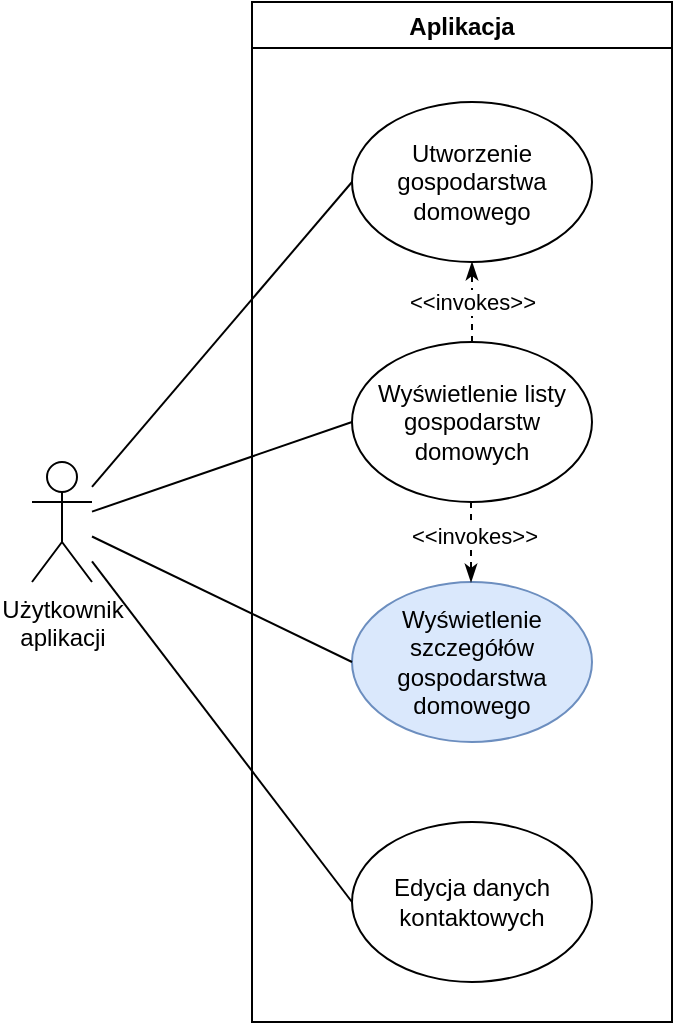 <mxfile version="15.7.3" type="device" pages="6"><diagram id="LPdjw-1fT_X2FassHL4U" name="Page-1"><mxGraphModel dx="2066" dy="1155" grid="1" gridSize="10" guides="1" tooltips="1" connect="1" arrows="1" fold="1" page="1" pageScale="1" pageWidth="1169" pageHeight="827" math="0" shadow="0"><root><mxCell id="0"/><mxCell id="1" parent="0"/><mxCell id="comj4sHV_giBbB6UM4I_-2" value="Utworzenie gospodarstwa domowego" style="ellipse;whiteSpace=wrap;html=1;" vertex="1" parent="1"><mxGeometry x="520" y="200" width="120" height="80" as="geometry"/></mxCell><mxCell id="comj4sHV_giBbB6UM4I_-21" style="rounded=0;orthogonalLoop=1;jettySize=auto;html=1;entryX=0.5;entryY=1;entryDx=0;entryDy=0;dashed=1;endArrow=classicThin;endFill=1;exitX=0.5;exitY=0;exitDx=0;exitDy=0;" edge="1" parent="1" source="comj4sHV_giBbB6UM4I_-9" target="comj4sHV_giBbB6UM4I_-2"><mxGeometry relative="1" as="geometry"/></mxCell><mxCell id="comj4sHV_giBbB6UM4I_-22" value="&amp;lt;&amp;lt;invokes&amp;gt;&amp;gt;" style="edgeLabel;html=1;align=center;verticalAlign=middle;resizable=0;points=[];" vertex="1" connectable="0" parent="comj4sHV_giBbB6UM4I_-21"><mxGeometry x="0.22" y="2" relative="1" as="geometry"><mxPoint x="2" y="4" as="offset"/></mxGeometry></mxCell><mxCell id="comj4sHV_giBbB6UM4I_-9" value="Wyświetlenie listy gospodarstw domowych" style="ellipse;whiteSpace=wrap;html=1;" vertex="1" parent="1"><mxGeometry x="520" y="320" width="120" height="80" as="geometry"/></mxCell><mxCell id="comj4sHV_giBbB6UM4I_-10" value="Wyświetlenie szczegółów gospodarstwa domowego" style="ellipse;whiteSpace=wrap;html=1;fillColor=#dae8fc;strokeColor=#6c8ebf;" vertex="1" parent="1"><mxGeometry x="520" y="440" width="120" height="80" as="geometry"/></mxCell><mxCell id="comj4sHV_giBbB6UM4I_-12" value="Edycja danych kontaktowych" style="ellipse;whiteSpace=wrap;html=1;" vertex="1" parent="1"><mxGeometry x="520" y="560" width="120" height="80" as="geometry"/></mxCell><mxCell id="Bn-eqWsagvoCTE3pkVQe-3" style="edgeStyle=none;rounded=0;orthogonalLoop=1;jettySize=auto;html=1;entryX=0;entryY=0.5;entryDx=0;entryDy=0;endArrow=none;endFill=0;" edge="1" parent="1" source="comj4sHV_giBbB6UM4I_-16" target="comj4sHV_giBbB6UM4I_-9"><mxGeometry relative="1" as="geometry"/></mxCell><mxCell id="Bn-eqWsagvoCTE3pkVQe-5" style="edgeStyle=none;rounded=0;orthogonalLoop=1;jettySize=auto;html=1;entryX=0;entryY=0.5;entryDx=0;entryDy=0;endArrow=none;endFill=0;" edge="1" parent="1" source="comj4sHV_giBbB6UM4I_-16" target="comj4sHV_giBbB6UM4I_-10"><mxGeometry relative="1" as="geometry"/></mxCell><mxCell id="Bn-eqWsagvoCTE3pkVQe-7" style="edgeStyle=none;rounded=0;orthogonalLoop=1;jettySize=auto;html=1;entryX=0;entryY=0.5;entryDx=0;entryDy=0;endArrow=none;endFill=0;" edge="1" parent="1" source="comj4sHV_giBbB6UM4I_-16" target="comj4sHV_giBbB6UM4I_-12"><mxGeometry relative="1" as="geometry"/></mxCell><mxCell id="comj4sHV_giBbB6UM4I_-16" value="&lt;div&gt;Użytkownik &lt;br&gt;&lt;/div&gt;&lt;div&gt;aplikacji&lt;/div&gt;" style="shape=umlActor;verticalLabelPosition=bottom;verticalAlign=top;html=1;outlineConnect=0;" vertex="1" parent="1"><mxGeometry x="360" y="380" width="30" height="60" as="geometry"/></mxCell><mxCell id="comj4sHV_giBbB6UM4I_-20" value="Aplikacja" style="swimlane;" vertex="1" parent="1"><mxGeometry x="470" y="150" width="210" height="510" as="geometry"/></mxCell><mxCell id="comj4sHV_giBbB6UM4I_-23" style="rounded=0;orthogonalLoop=1;jettySize=auto;html=1;entryX=0.5;entryY=0;entryDx=0;entryDy=0;dashed=1;endArrow=classicThin;endFill=1;exitX=0.5;exitY=1;exitDx=0;exitDy=0;" edge="1" parent="1"><mxGeometry relative="1" as="geometry"><mxPoint x="579.5" y="400" as="sourcePoint"/><mxPoint x="579.5" y="440" as="targetPoint"/></mxGeometry></mxCell><mxCell id="comj4sHV_giBbB6UM4I_-24" value="&amp;lt;&amp;lt;invokes&amp;gt;&amp;gt;" style="edgeLabel;html=1;align=center;verticalAlign=middle;resizable=0;points=[];" vertex="1" connectable="0" parent="comj4sHV_giBbB6UM4I_-23"><mxGeometry x="0.22" y="2" relative="1" as="geometry"><mxPoint x="-1" y="-8" as="offset"/></mxGeometry></mxCell><mxCell id="Bn-eqWsagvoCTE3pkVQe-1" style="rounded=0;orthogonalLoop=1;jettySize=auto;html=1;endArrow=none;endFill=0;entryX=0;entryY=0.5;entryDx=0;entryDy=0;" edge="1" parent="1" source="comj4sHV_giBbB6UM4I_-16" target="comj4sHV_giBbB6UM4I_-2"><mxGeometry relative="1" as="geometry"/></mxCell></root></mxGraphModel></diagram><diagram id="JQ2xgYGTnP_HYqPFpwSq" name="Page-2"><mxGraphModel dx="2066" dy="1155" grid="1" gridSize="10" guides="1" tooltips="1" connect="1" arrows="1" fold="1" page="1" pageScale="1" pageWidth="1169" pageHeight="827" math="0" shadow="0"><root><mxCell id="BYIEQwA2wGyenluXKzcO-0"/><mxCell id="BYIEQwA2wGyenluXKzcO-1" parent="BYIEQwA2wGyenluXKzcO-0"/><mxCell id="stMSvNiLmmqPs4dEc50k-0" value="Aplikacja" style="swimlane;" vertex="1" parent="BYIEQwA2wGyenluXKzcO-1"><mxGeometry x="450" y="120" width="310" height="565" as="geometry"/></mxCell><mxCell id="wMdKMNA7DzxdS2RXXAXi-0" value="Edycja szczegółów gospodarstwa domowego" style="ellipse;whiteSpace=wrap;html=1;" vertex="1" parent="stMSvNiLmmqPs4dEc50k-0"><mxGeometry x="30" y="315" width="120" height="80" as="geometry"/></mxCell><mxCell id="pR3cEng6AIySq9FOfqwk-5" value="Wyświetlenie harmonogramu obowiązków domowych" style="ellipse;whiteSpace=wrap;html=1;fillColor=#d5e8d4;strokeColor=#82b366;" vertex="1" parent="stMSvNiLmmqPs4dEc50k-0"><mxGeometry x="30" y="455" width="120" height="80" as="geometry"/></mxCell><mxCell id="2nBC-PO889luVstOI-zl-0" value="Wyświetlenie listy członków gospodarstwa domowego" style="ellipse;whiteSpace=wrap;html=1;fillColor=#ffe6cc;strokeColor=#d79b00;" vertex="1" parent="stMSvNiLmmqPs4dEc50k-0"><mxGeometry x="30" y="75" width="120" height="80" as="geometry"/></mxCell><mxCell id="e2-uI7d2pXxAaasdeDQe-0" value="Wyświetlenie szczegółów gospodarstwa domowego" style="ellipse;whiteSpace=wrap;html=1;fillColor=#dae8fc;strokeColor=#6c8ebf;" vertex="1" parent="stMSvNiLmmqPs4dEc50k-0"><mxGeometry x="150" y="195" width="120" height="80" as="geometry"/></mxCell><mxCell id="gvzjKinusFDBJOsBXtAc-2" style="edgeStyle=none;rounded=0;orthogonalLoop=1;jettySize=auto;html=1;entryX=1;entryY=0.5;entryDx=0;entryDy=0;dashed=1;endArrow=classicThin;endFill=1;" edge="1" parent="stMSvNiLmmqPs4dEc50k-0" source="e2-uI7d2pXxAaasdeDQe-0" target="2nBC-PO889luVstOI-zl-0"><mxGeometry relative="1" as="geometry"/></mxCell><mxCell id="gvzjKinusFDBJOsBXtAc-3" value="&amp;lt;&amp;lt;invokes&amp;gt;&amp;gt;" style="edgeLabel;html=1;align=center;verticalAlign=middle;resizable=0;points=[];" vertex="1" connectable="0" parent="gvzjKinusFDBJOsBXtAc-2"><mxGeometry x="0.425" y="2" relative="1" as="geometry"><mxPoint x="24" y="6" as="offset"/></mxGeometry></mxCell><mxCell id="gvzjKinusFDBJOsBXtAc-4" style="edgeStyle=none;rounded=0;orthogonalLoop=1;jettySize=auto;html=1;entryX=1;entryY=0.5;entryDx=0;entryDy=0;dashed=1;endArrow=classicThin;endFill=1;" edge="1" parent="stMSvNiLmmqPs4dEc50k-0" source="e2-uI7d2pXxAaasdeDQe-0" target="wMdKMNA7DzxdS2RXXAXi-0"><mxGeometry relative="1" as="geometry"/></mxCell><mxCell id="gvzjKinusFDBJOsBXtAc-6" value="&amp;lt;&amp;lt;invokes&amp;gt;&amp;gt;" style="edgeLabel;html=1;align=center;verticalAlign=middle;resizable=0;points=[];" vertex="1" connectable="0" parent="gvzjKinusFDBJOsBXtAc-4"><mxGeometry x="0.063" y="2" relative="1" as="geometry"><mxPoint as="offset"/></mxGeometry></mxCell><mxCell id="gvzjKinusFDBJOsBXtAc-5" style="edgeStyle=none;rounded=0;orthogonalLoop=1;jettySize=auto;html=1;entryX=1;entryY=0.5;entryDx=0;entryDy=0;dashed=1;endArrow=classicThin;endFill=1;" edge="1" parent="stMSvNiLmmqPs4dEc50k-0" source="e2-uI7d2pXxAaasdeDQe-0" target="pR3cEng6AIySq9FOfqwk-5"><mxGeometry relative="1" as="geometry"/></mxCell><mxCell id="gvzjKinusFDBJOsBXtAc-7" value="&amp;lt;&amp;lt;invokes&amp;gt;&amp;gt;" style="edgeLabel;html=1;align=center;verticalAlign=middle;resizable=0;points=[];" vertex="1" connectable="0" parent="gvzjKinusFDBJOsBXtAc-5"><mxGeometry x="-0.025" y="4" relative="1" as="geometry"><mxPoint as="offset"/></mxGeometry></mxCell><mxCell id="5qg6KA_WVOg69MCTIZN_-1" style="edgeStyle=none;rounded=0;orthogonalLoop=1;jettySize=auto;html=1;entryX=0;entryY=0.5;entryDx=0;entryDy=0;endArrow=none;endFill=0;" edge="1" parent="BYIEQwA2wGyenluXKzcO-1" source="5qg6KA_WVOg69MCTIZN_-0" target="e2-uI7d2pXxAaasdeDQe-0"><mxGeometry relative="1" as="geometry"/></mxCell><mxCell id="5qg6KA_WVOg69MCTIZN_-2" style="edgeStyle=none;rounded=0;orthogonalLoop=1;jettySize=auto;html=1;entryX=0;entryY=0.5;entryDx=0;entryDy=0;endArrow=none;endFill=0;" edge="1" parent="BYIEQwA2wGyenluXKzcO-1" source="5qg6KA_WVOg69MCTIZN_-0" target="2nBC-PO889luVstOI-zl-0"><mxGeometry relative="1" as="geometry"/></mxCell><mxCell id="5qg6KA_WVOg69MCTIZN_-4" style="edgeStyle=none;rounded=0;orthogonalLoop=1;jettySize=auto;html=1;entryX=0;entryY=0.5;entryDx=0;entryDy=0;endArrow=none;endFill=0;" edge="1" parent="BYIEQwA2wGyenluXKzcO-1" source="5qg6KA_WVOg69MCTIZN_-0" target="wMdKMNA7DzxdS2RXXAXi-0"><mxGeometry relative="1" as="geometry"/></mxCell><mxCell id="5qg6KA_WVOg69MCTIZN_-5" style="edgeStyle=none;rounded=0;orthogonalLoop=1;jettySize=auto;html=1;entryX=0;entryY=0.5;entryDx=0;entryDy=0;endArrow=none;endFill=0;" edge="1" parent="BYIEQwA2wGyenluXKzcO-1" source="5qg6KA_WVOg69MCTIZN_-0" target="pR3cEng6AIySq9FOfqwk-5"><mxGeometry relative="1" as="geometry"/></mxCell><mxCell id="5qg6KA_WVOg69MCTIZN_-0" value="&lt;div&gt;Użytkownik &lt;br&gt;&lt;/div&gt;&lt;div&gt;aplikacji&lt;/div&gt;" style="shape=umlActor;verticalLabelPosition=bottom;verticalAlign=top;html=1;outlineConnect=0;" vertex="1" parent="BYIEQwA2wGyenluXKzcO-1"><mxGeometry x="310" y="325" width="30" height="60" as="geometry"/></mxCell></root></mxGraphModel></diagram><diagram id="fftSJeDQic2-348bbIjT" name="Page-3"><mxGraphModel dx="2066" dy="1155" grid="1" gridSize="10" guides="1" tooltips="1" connect="1" arrows="1" fold="1" page="1" pageScale="1" pageWidth="1169" pageHeight="827" math="0" shadow="0"><root><mxCell id="twoTxF6BXr3bjBQFYLj4-0"/><mxCell id="twoTxF6BXr3bjBQFYLj4-1" parent="twoTxF6BXr3bjBQFYLj4-0"/><mxCell id="gFsLTJFPj5nMVDm2PdSx-0" value="&lt;div&gt;Dodanie obowiązku domowego &lt;br&gt;&lt;/div&gt;" style="ellipse;whiteSpace=wrap;html=1;" vertex="1" parent="twoTxF6BXr3bjBQFYLj4-1"><mxGeometry x="500" y="548" width="120" height="80" as="geometry"/></mxCell><mxCell id="gFsLTJFPj5nMVDm2PdSx-4" value="Wyświetlenie szczegółów obowiązku domowego" style="ellipse;whiteSpace=wrap;html=1;fillColor=#fff2cc;strokeColor=#d6b656;" vertex="1" parent="twoTxF6BXr3bjBQFYLj4-1"><mxGeometry x="500" y="188" width="120" height="80" as="geometry"/></mxCell><mxCell id="gFsLTJFPj5nMVDm2PdSx-6" value="Filtrowanie obowiązków domowych" style="ellipse;whiteSpace=wrap;html=1;" vertex="1" parent="twoTxF6BXr3bjBQFYLj4-1"><mxGeometry x="500" y="428" width="120" height="80" as="geometry"/></mxCell><mxCell id="w2-axgRUUyzj59u9QwI_-1" style="edgeStyle=none;rounded=0;orthogonalLoop=1;jettySize=auto;html=1;entryX=1;entryY=1;entryDx=0;entryDy=0;endArrow=classicThin;endFill=1;dashed=1;" edge="1" parent="twoTxF6BXr3bjBQFYLj4-1" source="w2-axgRUUyzj59u9QwI_-0" target="gFsLTJFPj5nMVDm2PdSx-4"><mxGeometry relative="1" as="geometry"/></mxCell><mxCell id="w2-axgRUUyzj59u9QwI_-2" value="&amp;lt;&amp;lt;invokes&amp;gt;&amp;gt;" style="edgeLabel;html=1;align=center;verticalAlign=middle;resizable=0;points=[];" vertex="1" connectable="0" parent="w2-axgRUUyzj59u9QwI_-1"><mxGeometry x="-0.228" y="1" relative="1" as="geometry"><mxPoint as="offset"/></mxGeometry></mxCell><mxCell id="z5Q7zaIXbfvbHqyhmaZh-0" style="edgeStyle=none;rounded=0;orthogonalLoop=1;jettySize=auto;html=1;entryX=1;entryY=0.5;entryDx=0;entryDy=0;dashed=1;endArrow=classicThin;endFill=1;" edge="1" parent="twoTxF6BXr3bjBQFYLj4-1" source="w2-axgRUUyzj59u9QwI_-0" target="gFsLTJFPj5nMVDm2PdSx-6"><mxGeometry relative="1" as="geometry"/></mxCell><mxCell id="z5Q7zaIXbfvbHqyhmaZh-1" value="&amp;lt;&amp;lt;invokes&amp;gt;&amp;gt;" style="edgeLabel;html=1;align=center;verticalAlign=middle;resizable=0;points=[];" vertex="1" connectable="0" parent="z5Q7zaIXbfvbHqyhmaZh-0"><mxGeometry x="0.288" relative="1" as="geometry"><mxPoint x="5" y="-21" as="offset"/></mxGeometry></mxCell><mxCell id="z5Q7zaIXbfvbHqyhmaZh-2" value="&amp;lt;&amp;lt;invokes&amp;gt;&amp;gt;" style="edgeStyle=none;rounded=0;orthogonalLoop=1;jettySize=auto;html=1;entryX=1;entryY=0.5;entryDx=0;entryDy=0;dashed=1;endArrow=classicThin;endFill=1;" edge="1" parent="twoTxF6BXr3bjBQFYLj4-1" source="w2-axgRUUyzj59u9QwI_-0" target="gFsLTJFPj5nMVDm2PdSx-0"><mxGeometry x="0.296" y="2" relative="1" as="geometry"><mxPoint as="offset"/></mxGeometry></mxCell><mxCell id="w2-axgRUUyzj59u9QwI_-0" value="Wyświetlenie harmonogramu obowiązków domowych" style="ellipse;whiteSpace=wrap;html=1;fillColor=#d5e8d4;strokeColor=#82b366;" vertex="1" parent="twoTxF6BXr3bjBQFYLj4-1"><mxGeometry x="620" y="308" width="120" height="80" as="geometry"/></mxCell><mxCell id="-dxdzma5b_9nQXVD1fpO-0" value="Aplikacja" style="swimlane;" vertex="1" parent="twoTxF6BXr3bjBQFYLj4-1"><mxGeometry x="460" y="120" width="310" height="565" as="geometry"/></mxCell><mxCell id="46gv4M3Ci3_HQygXwWt1-0" style="edgeStyle=none;rounded=0;orthogonalLoop=1;jettySize=auto;html=1;entryX=0;entryY=0.5;entryDx=0;entryDy=0;endArrow=none;endFill=0;" edge="1" parent="twoTxF6BXr3bjBQFYLj4-1" source="6tT7uNtD6t-dRw50H7Lj-0" target="gFsLTJFPj5nMVDm2PdSx-4"><mxGeometry relative="1" as="geometry"/></mxCell><mxCell id="46gv4M3Ci3_HQygXwWt1-1" style="edgeStyle=none;rounded=0;orthogonalLoop=1;jettySize=auto;html=1;entryX=0;entryY=0.5;entryDx=0;entryDy=0;endArrow=none;endFill=0;" edge="1" parent="twoTxF6BXr3bjBQFYLj4-1" source="6tT7uNtD6t-dRw50H7Lj-0" target="w2-axgRUUyzj59u9QwI_-0"><mxGeometry relative="1" as="geometry"/></mxCell><mxCell id="46gv4M3Ci3_HQygXwWt1-2" style="edgeStyle=none;rounded=0;orthogonalLoop=1;jettySize=auto;html=1;entryX=0;entryY=0.5;entryDx=0;entryDy=0;endArrow=none;endFill=0;" edge="1" parent="twoTxF6BXr3bjBQFYLj4-1" source="6tT7uNtD6t-dRw50H7Lj-0" target="gFsLTJFPj5nMVDm2PdSx-6"><mxGeometry relative="1" as="geometry"/></mxCell><mxCell id="46gv4M3Ci3_HQygXwWt1-3" style="edgeStyle=none;rounded=0;orthogonalLoop=1;jettySize=auto;html=1;entryX=0;entryY=0.5;entryDx=0;entryDy=0;endArrow=none;endFill=0;" edge="1" parent="twoTxF6BXr3bjBQFYLj4-1" source="6tT7uNtD6t-dRw50H7Lj-0" target="gFsLTJFPj5nMVDm2PdSx-0"><mxGeometry relative="1" as="geometry"/></mxCell><mxCell id="6tT7uNtD6t-dRw50H7Lj-0" value="&lt;div&gt;Użytkownik &lt;br&gt;&lt;/div&gt;&lt;div&gt;aplikacji&lt;/div&gt;" style="shape=umlActor;verticalLabelPosition=bottom;verticalAlign=top;html=1;outlineConnect=0;" vertex="1" parent="twoTxF6BXr3bjBQFYLj4-1"><mxGeometry x="340" y="318" width="30" height="60" as="geometry"/></mxCell></root></mxGraphModel></diagram><diagram id="HaOta98OaGypQd8k-tp8" name="Page-4"><mxGraphModel dx="2066" dy="1155" grid="1" gridSize="10" guides="1" tooltips="1" connect="1" arrows="1" fold="1" page="1" pageScale="1" pageWidth="1169" pageHeight="827" math="0" shadow="0"><root><mxCell id="UgwjyGK3aTvqaIJQngu2-0"/><mxCell id="UgwjyGK3aTvqaIJQngu2-1" parent="UgwjyGK3aTvqaIJQngu2-0"/><mxCell id="MLq5s5MPjuihXUhw-f6V-3" style="edgeStyle=none;rounded=0;orthogonalLoop=1;jettySize=auto;html=1;entryX=0;entryY=1;entryDx=0;entryDy=0;dashed=1;endArrow=classicThin;endFill=1;" edge="1" parent="UgwjyGK3aTvqaIJQngu2-1" source="MLq5s5MPjuihXUhw-f6V-0" target="MLq5s5MPjuihXUhw-f6V-1"><mxGeometry relative="1" as="geometry"/></mxCell><mxCell id="MLq5s5MPjuihXUhw-f6V-5" value="&lt;div&gt;&amp;lt;&amp;lt;invokes&amp;gt;&amp;gt;&lt;/div&gt;" style="edgeLabel;html=1;align=center;verticalAlign=middle;resizable=0;points=[];" vertex="1" connectable="0" parent="MLq5s5MPjuihXUhw-f6V-3"><mxGeometry x="-0.196" y="-4" relative="1" as="geometry"><mxPoint as="offset"/></mxGeometry></mxCell><mxCell id="MLq5s5MPjuihXUhw-f6V-4" style="edgeStyle=none;rounded=0;orthogonalLoop=1;jettySize=auto;html=1;entryX=0;entryY=0;entryDx=0;entryDy=0;dashed=1;endArrow=classicThin;endFill=1;" edge="1" parent="UgwjyGK3aTvqaIJQngu2-1" source="MLq5s5MPjuihXUhw-f6V-0" target="MLq5s5MPjuihXUhw-f6V-2"><mxGeometry relative="1" as="geometry"/></mxCell><mxCell id="MLq5s5MPjuihXUhw-f6V-6" value="&lt;div&gt;&amp;lt;&amp;lt;invokes&amp;gt;&amp;gt;&lt;/div&gt;" style="edgeLabel;html=1;align=center;verticalAlign=middle;resizable=0;points=[];" vertex="1" connectable="0" parent="MLq5s5MPjuihXUhw-f6V-4"><mxGeometry x="-0.152" y="1" relative="1" as="geometry"><mxPoint y="-1" as="offset"/></mxGeometry></mxCell><mxCell id="MLq5s5MPjuihXUhw-f6V-0" value="Wyświetlenie listy członków gospodarstwa domowego" style="ellipse;whiteSpace=wrap;html=1;fillColor=#ffe6cc;strokeColor=#d79b00;" vertex="1" parent="UgwjyGK3aTvqaIJQngu2-1"><mxGeometry x="490" y="350" width="120" height="80" as="geometry"/></mxCell><mxCell id="MLq5s5MPjuihXUhw-f6V-1" value="Dodanie członka gospodarstwa domowego" style="ellipse;whiteSpace=wrap;html=1;" vertex="1" parent="UgwjyGK3aTvqaIJQngu2-1"><mxGeometry x="610" y="230" width="120" height="80" as="geometry"/></mxCell><mxCell id="MLq5s5MPjuihXUhw-f6V-2" value="Usunięcie członka gospodarstwa domowego" style="ellipse;whiteSpace=wrap;html=1;" vertex="1" parent="UgwjyGK3aTvqaIJQngu2-1"><mxGeometry x="610" y="470" width="120" height="80" as="geometry"/></mxCell><mxCell id="jFsXUs1Oy0zl7oRogG9n-0" value="Aplikacja" style="swimlane;" vertex="1" parent="UgwjyGK3aTvqaIJQngu2-1"><mxGeometry x="460" y="170" width="310" height="410" as="geometry"/></mxCell><mxCell id="jFsXUs1Oy0zl7oRogG9n-5" style="edgeStyle=none;rounded=0;orthogonalLoop=1;jettySize=auto;html=1;entryX=1;entryY=0.5;entryDx=0;entryDy=0;dashed=1;endArrow=classicThin;endFill=1;" edge="1" parent="jFsXUs1Oy0zl7oRogG9n-0" source="jFsXUs1Oy0zl7oRogG9n-4"><mxGeometry relative="1" as="geometry"><mxPoint x="150" y="115" as="targetPoint"/></mxGeometry></mxCell><mxCell id="jFsXUs1Oy0zl7oRogG9n-6" value="&amp;lt;&amp;lt;invokes&amp;gt;&amp;gt;" style="edgeLabel;html=1;align=center;verticalAlign=middle;resizable=0;points=[];" vertex="1" connectable="0" parent="jFsXUs1Oy0zl7oRogG9n-5"><mxGeometry x="0.425" y="2" relative="1" as="geometry"><mxPoint x="24" y="6" as="offset"/></mxGeometry></mxCell><mxCell id="jFsXUs1Oy0zl7oRogG9n-7" style="edgeStyle=none;rounded=0;orthogonalLoop=1;jettySize=auto;html=1;entryX=1;entryY=0.5;entryDx=0;entryDy=0;dashed=1;endArrow=classicThin;endFill=1;" edge="1" parent="jFsXUs1Oy0zl7oRogG9n-0" target="jFsXUs1Oy0zl7oRogG9n-1"><mxGeometry relative="1" as="geometry"><mxPoint x="191.026" y="272.947" as="sourcePoint"/></mxGeometry></mxCell><mxCell id="jFsXUs1Oy0zl7oRogG9n-8" value="&amp;lt;&amp;lt;invokes&amp;gt;&amp;gt;" style="edgeLabel;html=1;align=center;verticalAlign=middle;resizable=0;points=[];" vertex="1" connectable="0" parent="jFsXUs1Oy0zl7oRogG9n-7"><mxGeometry x="0.063" y="2" relative="1" as="geometry"><mxPoint as="offset"/></mxGeometry></mxCell><mxCell id="jFsXUs1Oy0zl7oRogG9n-9" style="edgeStyle=none;rounded=0;orthogonalLoop=1;jettySize=auto;html=1;entryX=1;entryY=0.5;entryDx=0;entryDy=0;dashed=1;endArrow=classicThin;endFill=1;" edge="1" parent="jFsXUs1Oy0zl7oRogG9n-0" target="jFsXUs1Oy0zl7oRogG9n-2"><mxGeometry relative="1" as="geometry"><mxPoint x="200.877" y="274.535" as="sourcePoint"/></mxGeometry></mxCell><mxCell id="jFsXUs1Oy0zl7oRogG9n-10" value="&amp;lt;&amp;lt;invokes&amp;gt;&amp;gt;" style="edgeLabel;html=1;align=center;verticalAlign=middle;resizable=0;points=[];" vertex="1" connectable="0" parent="jFsXUs1Oy0zl7oRogG9n-9"><mxGeometry x="-0.025" y="4" relative="1" as="geometry"><mxPoint as="offset"/></mxGeometry></mxCell><mxCell id="8hFkkWkhw0Z8g8XaZfHC-0" style="edgeStyle=none;rounded=0;orthogonalLoop=1;jettySize=auto;html=1;entryX=0;entryY=0.5;entryDx=0;entryDy=0;endArrow=none;endFill=0;" edge="1" parent="UgwjyGK3aTvqaIJQngu2-1" source="UfMZmvD81O6d7Wb2Awwp-0" target="MLq5s5MPjuihXUhw-f6V-0"><mxGeometry relative="1" as="geometry"/></mxCell><mxCell id="8hFkkWkhw0Z8g8XaZfHC-1" style="edgeStyle=none;rounded=0;orthogonalLoop=1;jettySize=auto;html=1;entryX=0;entryY=0.5;entryDx=0;entryDy=0;endArrow=none;endFill=0;" edge="1" parent="UgwjyGK3aTvqaIJQngu2-1" source="UfMZmvD81O6d7Wb2Awwp-0" target="MLq5s5MPjuihXUhw-f6V-1"><mxGeometry relative="1" as="geometry"/></mxCell><mxCell id="8hFkkWkhw0Z8g8XaZfHC-2" style="edgeStyle=none;rounded=0;orthogonalLoop=1;jettySize=auto;html=1;entryX=0;entryY=0.5;entryDx=0;entryDy=0;endArrow=none;endFill=0;" edge="1" parent="UgwjyGK3aTvqaIJQngu2-1" source="UfMZmvD81O6d7Wb2Awwp-0" target="MLq5s5MPjuihXUhw-f6V-2"><mxGeometry relative="1" as="geometry"/></mxCell><mxCell id="UfMZmvD81O6d7Wb2Awwp-0" value="&lt;div&gt;Użytkownik &lt;br&gt;&lt;/div&gt;&lt;div&gt;aplikacji&lt;/div&gt;" style="shape=umlActor;verticalLabelPosition=bottom;verticalAlign=top;html=1;outlineConnect=0;" vertex="1" parent="UgwjyGK3aTvqaIJQngu2-1"><mxGeometry x="350" y="360" width="30" height="60" as="geometry"/></mxCell></root></mxGraphModel></diagram><diagram id="OXKTDF-wiCz3K99MQTWF" name="Page-5"><mxGraphModel dx="2066" dy="1155" grid="1" gridSize="10" guides="1" tooltips="1" connect="1" arrows="1" fold="1" page="1" pageScale="1" pageWidth="1169" pageHeight="827" math="0" shadow="0"><root><mxCell id="NAHK8yajlV_Dl1YgBmIr-0"/><mxCell id="NAHK8yajlV_Dl1YgBmIr-1" parent="NAHK8yajlV_Dl1YgBmIr-0"/><mxCell id="FfAnIYBbo0WlySWF227M-0" style="edgeStyle=none;rounded=0;orthogonalLoop=1;jettySize=auto;html=1;entryX=1;entryY=0.5;entryDx=0;entryDy=0;dashed=1;endArrow=classicThin;endFill=1;" edge="1" parent="NAHK8yajlV_Dl1YgBmIr-1" source="yuHeybJ8ZFZwlvmYpz3Q-0" target="ke23h7gD1DYxKLyHAYZY-0"><mxGeometry relative="1" as="geometry"/></mxCell><mxCell id="FfAnIYBbo0WlySWF227M-1" style="edgeStyle=none;rounded=0;orthogonalLoop=1;jettySize=auto;html=1;entryX=1;entryY=0.5;entryDx=0;entryDy=0;dashed=1;endArrow=classicThin;endFill=1;" edge="1" parent="NAHK8yajlV_Dl1YgBmIr-1" source="yuHeybJ8ZFZwlvmYpz3Q-0" target="ke23h7gD1DYxKLyHAYZY-1"><mxGeometry relative="1" as="geometry"/></mxCell><mxCell id="FfAnIYBbo0WlySWF227M-2" style="edgeStyle=none;rounded=0;orthogonalLoop=1;jettySize=auto;html=1;entryX=1;entryY=0.5;entryDx=0;entryDy=0;dashed=1;endArrow=classicThin;endFill=1;" edge="1" parent="NAHK8yajlV_Dl1YgBmIr-1" source="yuHeybJ8ZFZwlvmYpz3Q-0" target="ke23h7gD1DYxKLyHAYZY-2"><mxGeometry relative="1" as="geometry"/></mxCell><mxCell id="FfAnIYBbo0WlySWF227M-3" style="edgeStyle=none;rounded=0;orthogonalLoop=1;jettySize=auto;html=1;entryX=1;entryY=0.5;entryDx=0;entryDy=0;dashed=1;endArrow=classicThin;endFill=1;" edge="1" parent="NAHK8yajlV_Dl1YgBmIr-1" source="yuHeybJ8ZFZwlvmYpz3Q-0" target="ke23h7gD1DYxKLyHAYZY-3"><mxGeometry relative="1" as="geometry"/></mxCell><mxCell id="yuHeybJ8ZFZwlvmYpz3Q-0" value="Wyświetlenie szczegółów obowiązku domowego" style="ellipse;whiteSpace=wrap;html=1;fillColor=#fff2cc;strokeColor=#d6b656;" vertex="1" parent="NAHK8yajlV_Dl1YgBmIr-1"><mxGeometry x="650" y="342.5" width="120" height="80" as="geometry"/></mxCell><mxCell id="ke23h7gD1DYxKLyHAYZY-0" value="Przydzielenie wykonawcy obowiązku domowego" style="ellipse;whiteSpace=wrap;html=1;" vertex="1" parent="NAHK8yajlV_Dl1YgBmIr-1"><mxGeometry x="490" y="262.5" width="120" height="80" as="geometry"/></mxCell><mxCell id="ke23h7gD1DYxKLyHAYZY-1" value="Określenie harmonogramu obowiązku domowego" style="ellipse;whiteSpace=wrap;html=1;" vertex="1" parent="NAHK8yajlV_Dl1YgBmIr-1"><mxGeometry x="490" y="142.5" width="120" height="80" as="geometry"/></mxCell><mxCell id="ke23h7gD1DYxKLyHAYZY-2" value="Przetłumaczenie opisu obowiązku domowego" style="ellipse;whiteSpace=wrap;html=1;" vertex="1" parent="NAHK8yajlV_Dl1YgBmIr-1"><mxGeometry x="490" y="422.5" width="120" height="80" as="geometry"/></mxCell><mxCell id="ke23h7gD1DYxKLyHAYZY-3" value="Wyświetlenie albumu obowiązku domowego" style="ellipse;whiteSpace=wrap;html=1;fillColor=#e1d5e7;strokeColor=#9673a6;" vertex="1" parent="NAHK8yajlV_Dl1YgBmIr-1"><mxGeometry x="490" y="542.5" width="120" height="80" as="geometry"/></mxCell><mxCell id="Pg-rtC-R5C41Y_IhpU83-0" value="Aplikacja" style="swimlane;" vertex="1" parent="NAHK8yajlV_Dl1YgBmIr-1"><mxGeometry x="440" y="100" width="370" height="565" as="geometry"/></mxCell><mxCell id="r0t1Z6i-64r8X5xFkOn3-0" style="edgeStyle=none;rounded=0;orthogonalLoop=1;jettySize=auto;html=1;entryX=0;entryY=0.5;entryDx=0;entryDy=0;endArrow=none;endFill=0;" edge="1" parent="NAHK8yajlV_Dl1YgBmIr-1" source="D89Sk0ahYXr0vqd5g9nK-0" target="yuHeybJ8ZFZwlvmYpz3Q-0"><mxGeometry relative="1" as="geometry"/></mxCell><mxCell id="r0t1Z6i-64r8X5xFkOn3-1" style="edgeStyle=none;rounded=0;orthogonalLoop=1;jettySize=auto;html=1;entryX=0;entryY=0.5;entryDx=0;entryDy=0;endArrow=none;endFill=0;" edge="1" parent="NAHK8yajlV_Dl1YgBmIr-1" source="D89Sk0ahYXr0vqd5g9nK-0" target="ke23h7gD1DYxKLyHAYZY-0"><mxGeometry relative="1" as="geometry"/></mxCell><mxCell id="r0t1Z6i-64r8X5xFkOn3-2" style="edgeStyle=none;rounded=0;orthogonalLoop=1;jettySize=auto;html=1;entryX=0;entryY=0.5;entryDx=0;entryDy=0;endArrow=none;endFill=0;" edge="1" parent="NAHK8yajlV_Dl1YgBmIr-1" source="D89Sk0ahYXr0vqd5g9nK-0" target="ke23h7gD1DYxKLyHAYZY-1"><mxGeometry relative="1" as="geometry"/></mxCell><mxCell id="r0t1Z6i-64r8X5xFkOn3-3" style="edgeStyle=none;rounded=0;orthogonalLoop=1;jettySize=auto;html=1;entryX=0;entryY=0.5;entryDx=0;entryDy=0;endArrow=none;endFill=0;" edge="1" parent="NAHK8yajlV_Dl1YgBmIr-1" source="D89Sk0ahYXr0vqd5g9nK-0" target="ke23h7gD1DYxKLyHAYZY-2"><mxGeometry relative="1" as="geometry"/></mxCell><mxCell id="r0t1Z6i-64r8X5xFkOn3-4" style="edgeStyle=none;rounded=0;orthogonalLoop=1;jettySize=auto;html=1;entryX=0;entryY=0.5;entryDx=0;entryDy=0;endArrow=none;endFill=0;" edge="1" parent="NAHK8yajlV_Dl1YgBmIr-1" source="D89Sk0ahYXr0vqd5g9nK-0" target="ke23h7gD1DYxKLyHAYZY-3"><mxGeometry relative="1" as="geometry"/></mxCell><mxCell id="D89Sk0ahYXr0vqd5g9nK-0" value="&lt;div&gt;Użytkownik &lt;br&gt;&lt;/div&gt;&lt;div&gt;aplikacji&lt;/div&gt;" style="shape=umlActor;verticalLabelPosition=bottom;verticalAlign=top;html=1;outlineConnect=0;" vertex="1" parent="NAHK8yajlV_Dl1YgBmIr-1"><mxGeometry x="320" y="352.5" width="30" height="60" as="geometry"/></mxCell></root></mxGraphModel></diagram><diagram id="6Nx_25_e9Nsv-XglWsRo" name="Page-6"><mxGraphModel dx="2066" dy="1155" grid="1" gridSize="10" guides="1" tooltips="1" connect="1" arrows="1" fold="1" page="1" pageScale="1" pageWidth="1169" pageHeight="827" math="0" shadow="0"><root><mxCell id="5aXuGO2Rgved9RSrh0On-0"/><mxCell id="5aXuGO2Rgved9RSrh0On-1" parent="5aXuGO2Rgved9RSrh0On-0"/><mxCell id="9y_xmUW5Wr9Ue86uhCq2-0" style="edgeStyle=none;rounded=0;orthogonalLoop=1;jettySize=auto;html=1;entryX=0;entryY=1;entryDx=0;entryDy=0;dashed=1;endArrow=classicThin;endFill=1;" edge="1" parent="5aXuGO2Rgved9RSrh0On-1" source="QOVh0aKCEqCjAhy-A6ag-0" target="QOVh0aKCEqCjAhy-A6ag-1"><mxGeometry relative="1" as="geometry"/></mxCell><mxCell id="9y_xmUW5Wr9Ue86uhCq2-2" value="&amp;lt;&amp;lt;invokes&amp;gt;&amp;gt;" style="edgeLabel;html=1;align=center;verticalAlign=middle;resizable=0;points=[];" vertex="1" connectable="0" parent="9y_xmUW5Wr9Ue86uhCq2-0"><mxGeometry x="0.018" y="3" relative="1" as="geometry"><mxPoint as="offset"/></mxGeometry></mxCell><mxCell id="9y_xmUW5Wr9Ue86uhCq2-4" value="&amp;lt;&amp;lt;invokes&amp;gt;&amp;gt;" style="edgeStyle=none;rounded=0;orthogonalLoop=1;jettySize=auto;html=1;entryX=0;entryY=0;entryDx=0;entryDy=0;dashed=1;endArrow=classicThin;endFill=1;" edge="1" parent="5aXuGO2Rgved9RSrh0On-1" source="QOVh0aKCEqCjAhy-A6ag-0" target="QOVh0aKCEqCjAhy-A6ag-2"><mxGeometry relative="1" as="geometry"/></mxCell><mxCell id="QOVh0aKCEqCjAhy-A6ag-0" value="Wyświetlenie albumu obowiązku domowego" style="ellipse;whiteSpace=wrap;html=1;fillColor=#e1d5e7;strokeColor=#9673a6;" vertex="1" parent="5aXuGO2Rgved9RSrh0On-1"><mxGeometry x="490" y="370" width="120" height="80" as="geometry"/></mxCell><mxCell id="QOVh0aKCEqCjAhy-A6ag-1" value="Dodanie zdjęcia do albumu" style="ellipse;whiteSpace=wrap;html=1;" vertex="1" parent="5aXuGO2Rgved9RSrh0On-1"><mxGeometry x="650" y="290" width="120" height="80" as="geometry"/></mxCell><mxCell id="QOVh0aKCEqCjAhy-A6ag-2" value="Usunięcie zdjęcia z albumu" style="ellipse;whiteSpace=wrap;html=1;" vertex="1" parent="5aXuGO2Rgved9RSrh0On-1"><mxGeometry x="650" y="450" width="120" height="80" as="geometry"/></mxCell><mxCell id="anI2Djhm90X1Rcfdg0L2-0" value="Aplikacja" style="swimlane;" vertex="1" parent="5aXuGO2Rgved9RSrh0On-1"><mxGeometry x="450" y="220" width="370" height="350" as="geometry"/></mxCell><mxCell id="Aegej3jLBlwXxF-l8l3H-1" style="edgeStyle=none;rounded=0;orthogonalLoop=1;jettySize=auto;html=1;entryX=0;entryY=0.5;entryDx=0;entryDy=0;endArrow=none;endFill=0;" edge="1" parent="5aXuGO2Rgved9RSrh0On-1" source="O-MiF56qMT0N3gSYIG6V-0" target="QOVh0aKCEqCjAhy-A6ag-0"><mxGeometry relative="1" as="geometry"/></mxCell><mxCell id="Aegej3jLBlwXxF-l8l3H-2" style="edgeStyle=none;rounded=0;orthogonalLoop=1;jettySize=auto;html=1;entryX=0;entryY=0.5;entryDx=0;entryDy=0;endArrow=none;endFill=0;" edge="1" parent="5aXuGO2Rgved9RSrh0On-1" source="O-MiF56qMT0N3gSYIG6V-0" target="QOVh0aKCEqCjAhy-A6ag-1"><mxGeometry relative="1" as="geometry"/></mxCell><mxCell id="Aegej3jLBlwXxF-l8l3H-3" style="edgeStyle=none;rounded=0;orthogonalLoop=1;jettySize=auto;html=1;entryX=0;entryY=0.5;entryDx=0;entryDy=0;endArrow=none;endFill=0;" edge="1" parent="5aXuGO2Rgved9RSrh0On-1" source="O-MiF56qMT0N3gSYIG6V-0" target="QOVh0aKCEqCjAhy-A6ag-2"><mxGeometry relative="1" as="geometry"/></mxCell><mxCell id="O-MiF56qMT0N3gSYIG6V-0" value="&lt;div&gt;Użytkownik &lt;br&gt;&lt;/div&gt;&lt;div&gt;aplikacji&lt;/div&gt;" style="shape=umlActor;verticalLabelPosition=bottom;verticalAlign=top;html=1;outlineConnect=0;" vertex="1" parent="5aXuGO2Rgved9RSrh0On-1"><mxGeometry x="330" y="380" width="30" height="60" as="geometry"/></mxCell></root></mxGraphModel></diagram></mxfile>